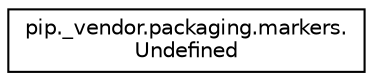 digraph "Graphical Class Hierarchy"
{
 // LATEX_PDF_SIZE
  edge [fontname="Helvetica",fontsize="10",labelfontname="Helvetica",labelfontsize="10"];
  node [fontname="Helvetica",fontsize="10",shape=record];
  rankdir="LR";
  Node0 [label="pip._vendor.packaging.markers.\lUndefined",height=0.2,width=0.4,color="black", fillcolor="white", style="filled",URL="$d5/d00/classpip_1_1__vendor_1_1packaging_1_1markers_1_1_undefined.html",tooltip=" "];
}
